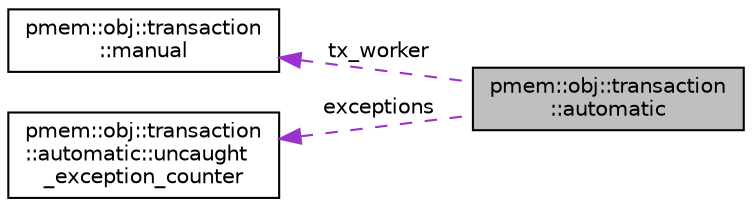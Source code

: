 digraph "pmem::obj::transaction::automatic"
{
  edge [fontname="Helvetica",fontsize="10",labelfontname="Helvetica",labelfontsize="10"];
  node [fontname="Helvetica",fontsize="10",shape=record];
  rankdir="LR";
  Node1 [label="pmem::obj::transaction\l::automatic",height=0.2,width=0.4,color="black", fillcolor="grey75", style="filled", fontcolor="black"];
  Node2 -> Node1 [dir="back",color="darkorchid3",fontsize="10",style="dashed",label=" tx_worker" ,fontname="Helvetica"];
  Node2 [label="pmem::obj::transaction\l::manual",height=0.2,width=0.4,color="black", fillcolor="white", style="filled",URL="$classpmem_1_1obj_1_1transaction_1_1manual.html",tooltip="C++ manual scope transaction class. "];
  Node3 -> Node1 [dir="back",color="darkorchid3",fontsize="10",style="dashed",label=" exceptions" ,fontname="Helvetica"];
  Node3 [label="pmem::obj::transaction\l::automatic::uncaught\l_exception_counter",height=0.2,width=0.4,color="black", fillcolor="white", style="filled",URL="$classpmem_1_1obj_1_1transaction_1_1automatic_1_1uncaught__exception__counter.html",tooltip="Internal class for counting active exceptions. "];
}
